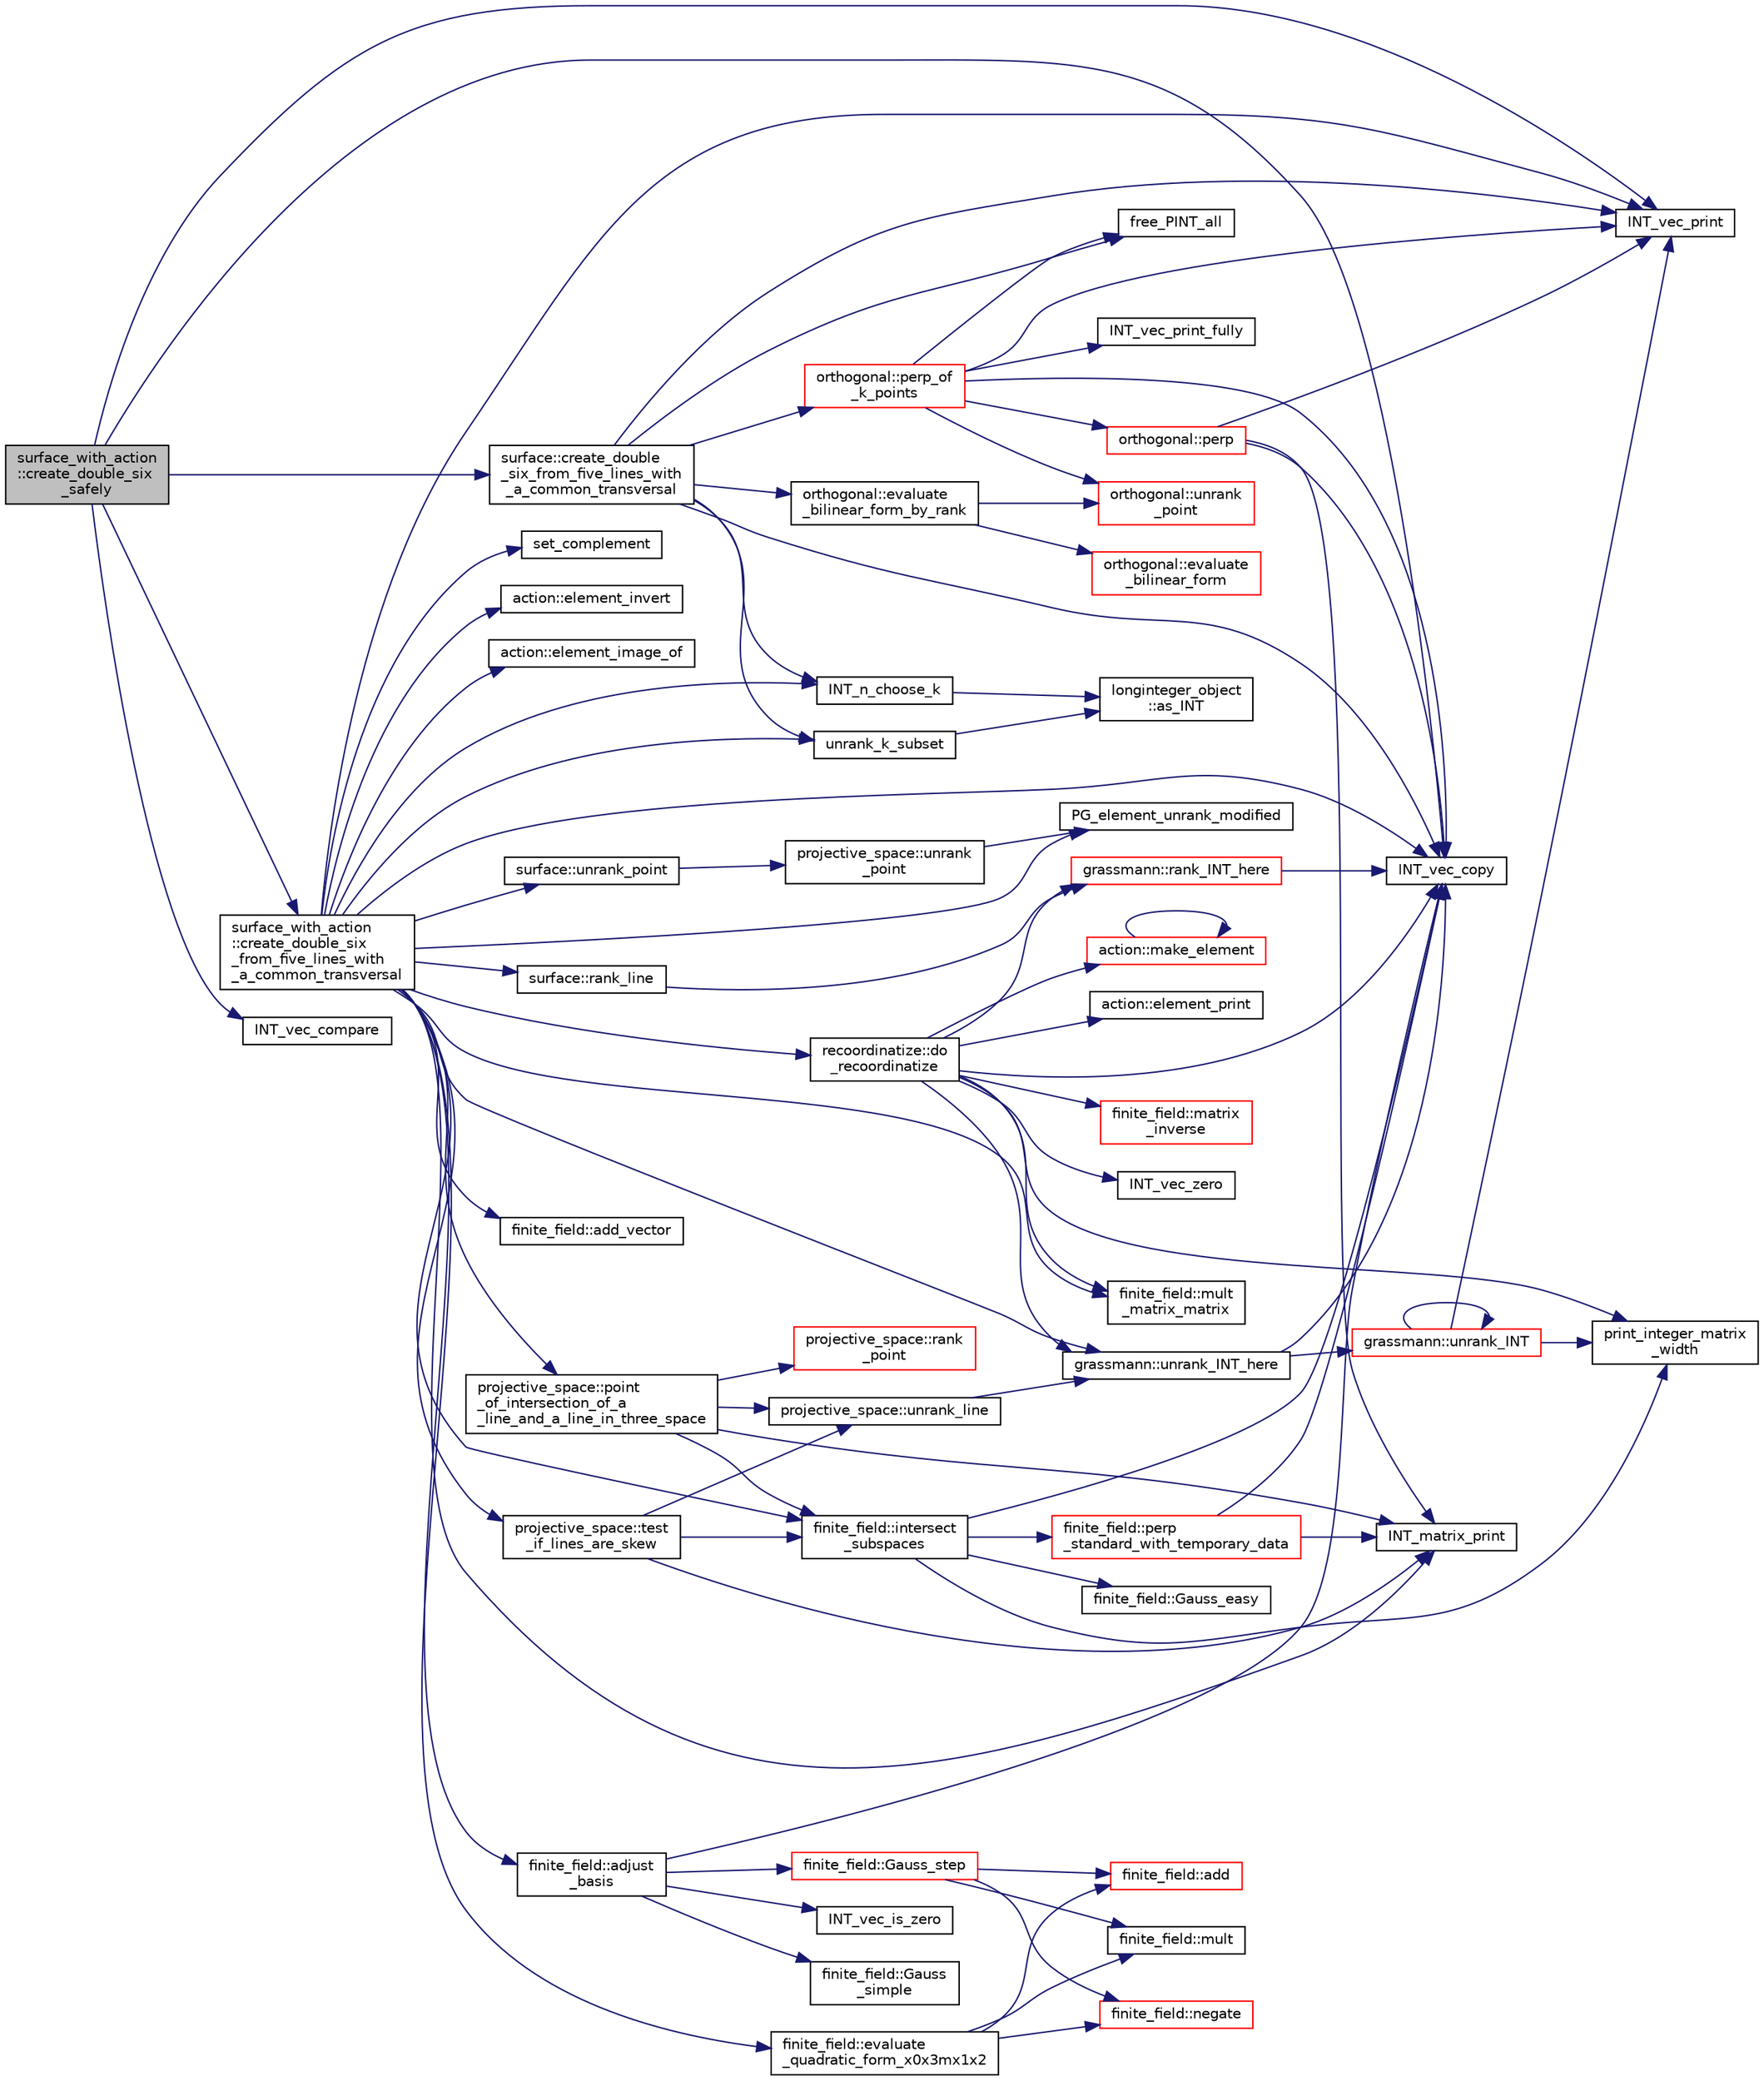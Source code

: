 digraph "surface_with_action::create_double_six_safely"
{
  edge [fontname="Helvetica",fontsize="10",labelfontname="Helvetica",labelfontsize="10"];
  node [fontname="Helvetica",fontsize="10",shape=record];
  rankdir="LR";
  Node757 [label="surface_with_action\l::create_double_six\l_safely",height=0.2,width=0.4,color="black", fillcolor="grey75", style="filled", fontcolor="black"];
  Node757 -> Node758 [color="midnightblue",fontsize="10",style="solid",fontname="Helvetica"];
  Node758 [label="INT_vec_print",height=0.2,width=0.4,color="black", fillcolor="white", style="filled",URL="$df/dbf/sajeeb_8_c.html#a79a5901af0b47dd0d694109543c027fe"];
  Node757 -> Node759 [color="midnightblue",fontsize="10",style="solid",fontname="Helvetica"];
  Node759 [label="surface_with_action\l::create_double_six\l_from_five_lines_with\l_a_common_transversal",height=0.2,width=0.4,color="black", fillcolor="white", style="filled",URL="$d8/df9/classsurface__with__action.html#a870db90931112560e814493c70f768ab"];
  Node759 -> Node758 [color="midnightblue",fontsize="10",style="solid",fontname="Helvetica"];
  Node759 -> Node760 [color="midnightblue",fontsize="10",style="solid",fontname="Helvetica"];
  Node760 [label="surface::rank_line",height=0.2,width=0.4,color="black", fillcolor="white", style="filled",URL="$d5/d88/classsurface.html#aedf6471c5c53f876530a1cc8db65b5b0"];
  Node760 -> Node761 [color="midnightblue",fontsize="10",style="solid",fontname="Helvetica"];
  Node761 [label="grassmann::rank_INT_here",height=0.2,width=0.4,color="red", fillcolor="white", style="filled",URL="$df/d02/classgrassmann.html#aaeab144aec85ec523f5a4d614a86d8d7"];
  Node761 -> Node762 [color="midnightblue",fontsize="10",style="solid",fontname="Helvetica"];
  Node762 [label="INT_vec_copy",height=0.2,width=0.4,color="black", fillcolor="white", style="filled",URL="$df/dbf/sajeeb_8_c.html#ac2d875e27e009af6ec04d17254d11075"];
  Node759 -> Node762 [color="midnightblue",fontsize="10",style="solid",fontname="Helvetica"];
  Node759 -> Node770 [color="midnightblue",fontsize="10",style="solid",fontname="Helvetica"];
  Node770 [label="projective_space::point\l_of_intersection_of_a\l_line_and_a_line_in_three_space",height=0.2,width=0.4,color="black", fillcolor="white", style="filled",URL="$d2/d17/classprojective__space.html#a305ed998300ced29ba09ca5071160a99"];
  Node770 -> Node771 [color="midnightblue",fontsize="10",style="solid",fontname="Helvetica"];
  Node771 [label="projective_space::unrank_line",height=0.2,width=0.4,color="black", fillcolor="white", style="filled",URL="$d2/d17/classprojective__space.html#abdc61b40bc8adc18628e1d3a1755dcae"];
  Node771 -> Node772 [color="midnightblue",fontsize="10",style="solid",fontname="Helvetica"];
  Node772 [label="grassmann::unrank_INT_here",height=0.2,width=0.4,color="black", fillcolor="white", style="filled",URL="$df/d02/classgrassmann.html#aa51bb30ed0feb7ad87d500b76e0b3cbe"];
  Node772 -> Node773 [color="midnightblue",fontsize="10",style="solid",fontname="Helvetica"];
  Node773 [label="grassmann::unrank_INT",height=0.2,width=0.4,color="red", fillcolor="white", style="filled",URL="$df/d02/classgrassmann.html#a32079405b95a6da2ba1420567d762d64"];
  Node773 -> Node758 [color="midnightblue",fontsize="10",style="solid",fontname="Helvetica"];
  Node773 -> Node773 [color="midnightblue",fontsize="10",style="solid",fontname="Helvetica"];
  Node773 -> Node764 [color="midnightblue",fontsize="10",style="solid",fontname="Helvetica"];
  Node764 [label="print_integer_matrix\l_width",height=0.2,width=0.4,color="black", fillcolor="white", style="filled",URL="$d5/db4/io__and__os_8h.html#aa78f3e73fc2179251bd15adbcc31573f"];
  Node772 -> Node762 [color="midnightblue",fontsize="10",style="solid",fontname="Helvetica"];
  Node770 -> Node775 [color="midnightblue",fontsize="10",style="solid",fontname="Helvetica"];
  Node775 [label="INT_matrix_print",height=0.2,width=0.4,color="black", fillcolor="white", style="filled",URL="$d5/db4/io__and__os_8h.html#afd4180a24bef3a2b584668a4eaf607ff"];
  Node770 -> Node776 [color="midnightblue",fontsize="10",style="solid",fontname="Helvetica"];
  Node776 [label="finite_field::intersect\l_subspaces",height=0.2,width=0.4,color="black", fillcolor="white", style="filled",URL="$df/d5a/classfinite__field.html#af887ed38de1b121a4260e828d069aa3e"];
  Node776 -> Node762 [color="midnightblue",fontsize="10",style="solid",fontname="Helvetica"];
  Node776 -> Node764 [color="midnightblue",fontsize="10",style="solid",fontname="Helvetica"];
  Node776 -> Node777 [color="midnightblue",fontsize="10",style="solid",fontname="Helvetica"];
  Node777 [label="finite_field::perp\l_standard_with_temporary_data",height=0.2,width=0.4,color="red", fillcolor="white", style="filled",URL="$df/d5a/classfinite__field.html#aae3cca9b5f19ae969a9c5349d14f41c0"];
  Node777 -> Node762 [color="midnightblue",fontsize="10",style="solid",fontname="Helvetica"];
  Node777 -> Node775 [color="midnightblue",fontsize="10",style="solid",fontname="Helvetica"];
  Node776 -> Node779 [color="midnightblue",fontsize="10",style="solid",fontname="Helvetica"];
  Node779 [label="finite_field::Gauss_easy",height=0.2,width=0.4,color="black", fillcolor="white", style="filled",URL="$df/d5a/classfinite__field.html#a32761bf6c4a41f24b7193352127db8e7"];
  Node770 -> Node780 [color="midnightblue",fontsize="10",style="solid",fontname="Helvetica"];
  Node780 [label="projective_space::rank\l_point",height=0.2,width=0.4,color="red", fillcolor="white", style="filled",URL="$d2/d17/classprojective__space.html#ae99e357b4a0ada3d5dcd07e13e65326a"];
  Node759 -> Node783 [color="midnightblue",fontsize="10",style="solid",fontname="Helvetica"];
  Node783 [label="INT_n_choose_k",height=0.2,width=0.4,color="black", fillcolor="white", style="filled",URL="$d2/d7c/combinatorics_8_c.html#aa74adc702e59feadb839f44c0aaec8f6"];
  Node783 -> Node784 [color="midnightblue",fontsize="10",style="solid",fontname="Helvetica"];
  Node784 [label="longinteger_object\l::as_INT",height=0.2,width=0.4,color="black", fillcolor="white", style="filled",URL="$dd/d7e/classlonginteger__object.html#afb992d4679a6741acc63c8bcba27971e"];
  Node759 -> Node785 [color="midnightblue",fontsize="10",style="solid",fontname="Helvetica"];
  Node785 [label="unrank_k_subset",height=0.2,width=0.4,color="black", fillcolor="white", style="filled",URL="$d2/d7c/combinatorics_8_c.html#a709dbec12f4da5bb02b9352d45a2c77d"];
  Node785 -> Node784 [color="midnightblue",fontsize="10",style="solid",fontname="Helvetica"];
  Node759 -> Node786 [color="midnightblue",fontsize="10",style="solid",fontname="Helvetica"];
  Node786 [label="set_complement",height=0.2,width=0.4,color="black", fillcolor="white", style="filled",URL="$d2/d7c/combinatorics_8_c.html#ab7dc77f73fc69bb15dbec52aba503c3b"];
  Node759 -> Node787 [color="midnightblue",fontsize="10",style="solid",fontname="Helvetica"];
  Node787 [label="recoordinatize::do\l_recoordinatize",height=0.2,width=0.4,color="black", fillcolor="white", style="filled",URL="$d3/d3c/classrecoordinatize.html#ae667d36625d30c780af10da96e26ab04"];
  Node787 -> Node772 [color="midnightblue",fontsize="10",style="solid",fontname="Helvetica"];
  Node787 -> Node764 [color="midnightblue",fontsize="10",style="solid",fontname="Helvetica"];
  Node787 -> Node762 [color="midnightblue",fontsize="10",style="solid",fontname="Helvetica"];
  Node787 -> Node788 [color="midnightblue",fontsize="10",style="solid",fontname="Helvetica"];
  Node788 [label="finite_field::matrix\l_inverse",height=0.2,width=0.4,color="red", fillcolor="white", style="filled",URL="$df/d5a/classfinite__field.html#a3ef088739ceac47367f4b328697726a5"];
  Node787 -> Node792 [color="midnightblue",fontsize="10",style="solid",fontname="Helvetica"];
  Node792 [label="finite_field::mult\l_matrix_matrix",height=0.2,width=0.4,color="black", fillcolor="white", style="filled",URL="$df/d5a/classfinite__field.html#a5e28706b815838d0ec34de1fa74bc3c4"];
  Node787 -> Node793 [color="midnightblue",fontsize="10",style="solid",fontname="Helvetica"];
  Node793 [label="INT_vec_zero",height=0.2,width=0.4,color="black", fillcolor="white", style="filled",URL="$df/dbf/sajeeb_8_c.html#aa8c9c7977203577026080f546fe4980f"];
  Node787 -> Node761 [color="midnightblue",fontsize="10",style="solid",fontname="Helvetica"];
  Node787 -> Node794 [color="midnightblue",fontsize="10",style="solid",fontname="Helvetica"];
  Node794 [label="action::make_element",height=0.2,width=0.4,color="red", fillcolor="white", style="filled",URL="$d2/d86/classaction.html#a920fa2a27583fb60bae10e7b282cdd1d"];
  Node794 -> Node794 [color="midnightblue",fontsize="10",style="solid",fontname="Helvetica"];
  Node787 -> Node822 [color="midnightblue",fontsize="10",style="solid",fontname="Helvetica"];
  Node822 [label="action::element_print",height=0.2,width=0.4,color="black", fillcolor="white", style="filled",URL="$d2/d86/classaction.html#ae38c3ef3c1125213733d63c6fc3c40cd"];
  Node759 -> Node823 [color="midnightblue",fontsize="10",style="solid",fontname="Helvetica"];
  Node823 [label="action::element_invert",height=0.2,width=0.4,color="black", fillcolor="white", style="filled",URL="$d2/d86/classaction.html#aa4bd01e338497714586636751fcef436"];
  Node759 -> Node824 [color="midnightblue",fontsize="10",style="solid",fontname="Helvetica"];
  Node824 [label="action::element_image_of",height=0.2,width=0.4,color="black", fillcolor="white", style="filled",URL="$d2/d86/classaction.html#ae09559d4537a048fc860f8a74a31393d"];
  Node759 -> Node825 [color="midnightblue",fontsize="10",style="solid",fontname="Helvetica"];
  Node825 [label="surface::unrank_point",height=0.2,width=0.4,color="black", fillcolor="white", style="filled",URL="$d5/d88/classsurface.html#a69c1875a5c1c69b9ad81a277dd99a0b3"];
  Node825 -> Node826 [color="midnightblue",fontsize="10",style="solid",fontname="Helvetica"];
  Node826 [label="projective_space::unrank\l_point",height=0.2,width=0.4,color="black", fillcolor="white", style="filled",URL="$d2/d17/classprojective__space.html#a3cb7917af4c5f1590b660d4bf907e0fa"];
  Node826 -> Node827 [color="midnightblue",fontsize="10",style="solid",fontname="Helvetica"];
  Node827 [label="PG_element_unrank_modified",height=0.2,width=0.4,color="black", fillcolor="white", style="filled",URL="$d4/d67/geometry_8h.html#a83ae9b605d496f6a90345303f6efae64"];
  Node759 -> Node828 [color="midnightblue",fontsize="10",style="solid",fontname="Helvetica"];
  Node828 [label="finite_field::evaluate\l_quadratic_form_x0x3mx1x2",height=0.2,width=0.4,color="black", fillcolor="white", style="filled",URL="$df/d5a/classfinite__field.html#ab436e91e99a542d5e3dee5cd5f68e63a"];
  Node828 -> Node809 [color="midnightblue",fontsize="10",style="solid",fontname="Helvetica"];
  Node809 [label="finite_field::add",height=0.2,width=0.4,color="red", fillcolor="white", style="filled",URL="$df/d5a/classfinite__field.html#a8f12328a27500f3c7be0c849ebbc9d14"];
  Node828 -> Node798 [color="midnightblue",fontsize="10",style="solid",fontname="Helvetica"];
  Node798 [label="finite_field::mult",height=0.2,width=0.4,color="black", fillcolor="white", style="filled",URL="$df/d5a/classfinite__field.html#a24fb5917aa6d4d656fd855b7f44a13b0"];
  Node828 -> Node829 [color="midnightblue",fontsize="10",style="solid",fontname="Helvetica"];
  Node829 [label="finite_field::negate",height=0.2,width=0.4,color="red", fillcolor="white", style="filled",URL="$df/d5a/classfinite__field.html#aa9d798298f25d4a9262b5bc5f1733e31"];
  Node759 -> Node772 [color="midnightblue",fontsize="10",style="solid",fontname="Helvetica"];
  Node759 -> Node775 [color="midnightblue",fontsize="10",style="solid",fontname="Helvetica"];
  Node759 -> Node830 [color="midnightblue",fontsize="10",style="solid",fontname="Helvetica"];
  Node830 [label="finite_field::adjust\l_basis",height=0.2,width=0.4,color="black", fillcolor="white", style="filled",URL="$df/d5a/classfinite__field.html#a0c88772c704cf766ce8b758ab6cc1886"];
  Node830 -> Node762 [color="midnightblue",fontsize="10",style="solid",fontname="Helvetica"];
  Node830 -> Node831 [color="midnightblue",fontsize="10",style="solid",fontname="Helvetica"];
  Node831 [label="finite_field::Gauss\l_simple",height=0.2,width=0.4,color="black", fillcolor="white", style="filled",URL="$df/d5a/classfinite__field.html#aba4950590e24a1ce323f292cf47b3307"];
  Node830 -> Node832 [color="midnightblue",fontsize="10",style="solid",fontname="Helvetica"];
  Node832 [label="finite_field::Gauss_step",height=0.2,width=0.4,color="red", fillcolor="white", style="filled",URL="$df/d5a/classfinite__field.html#a888228cd0bdf000bd4d44cf4d1ad62ce"];
  Node832 -> Node829 [color="midnightblue",fontsize="10",style="solid",fontname="Helvetica"];
  Node832 -> Node798 [color="midnightblue",fontsize="10",style="solid",fontname="Helvetica"];
  Node832 -> Node809 [color="midnightblue",fontsize="10",style="solid",fontname="Helvetica"];
  Node830 -> Node834 [color="midnightblue",fontsize="10",style="solid",fontname="Helvetica"];
  Node834 [label="INT_vec_is_zero",height=0.2,width=0.4,color="black", fillcolor="white", style="filled",URL="$d5/de2/foundations_2data__structures_2data__structures_8h.html#acfa3be3f07348e1f24254c1c04ff2b4a"];
  Node759 -> Node792 [color="midnightblue",fontsize="10",style="solid",fontname="Helvetica"];
  Node759 -> Node835 [color="midnightblue",fontsize="10",style="solid",fontname="Helvetica"];
  Node835 [label="finite_field::add_vector",height=0.2,width=0.4,color="black", fillcolor="white", style="filled",URL="$df/d5a/classfinite__field.html#a23252c462d48cc21895de6fcc0cbb59f"];
  Node759 -> Node776 [color="midnightblue",fontsize="10",style="solid",fontname="Helvetica"];
  Node759 -> Node827 [color="midnightblue",fontsize="10",style="solid",fontname="Helvetica"];
  Node759 -> Node836 [color="midnightblue",fontsize="10",style="solid",fontname="Helvetica"];
  Node836 [label="projective_space::test\l_if_lines_are_skew",height=0.2,width=0.4,color="black", fillcolor="white", style="filled",URL="$d2/d17/classprojective__space.html#a457f5ec2cc5848dd96f8936d9e33186b"];
  Node836 -> Node771 [color="midnightblue",fontsize="10",style="solid",fontname="Helvetica"];
  Node836 -> Node775 [color="midnightblue",fontsize="10",style="solid",fontname="Helvetica"];
  Node836 -> Node776 [color="midnightblue",fontsize="10",style="solid",fontname="Helvetica"];
  Node757 -> Node837 [color="midnightblue",fontsize="10",style="solid",fontname="Helvetica"];
  Node837 [label="surface::create_double\l_six_from_five_lines_with\l_a_common_transversal",height=0.2,width=0.4,color="black", fillcolor="white", style="filled",URL="$d5/d88/classsurface.html#a6d8fafa386893521305e016011d55673"];
  Node837 -> Node758 [color="midnightblue",fontsize="10",style="solid",fontname="Helvetica"];
  Node837 -> Node838 [color="midnightblue",fontsize="10",style="solid",fontname="Helvetica"];
  Node838 [label="orthogonal::evaluate\l_bilinear_form_by_rank",height=0.2,width=0.4,color="black", fillcolor="white", style="filled",URL="$d7/daa/classorthogonal.html#ab4f6117f55f6fbd0fb2bd8b4c8d981bf"];
  Node838 -> Node839 [color="midnightblue",fontsize="10",style="solid",fontname="Helvetica"];
  Node839 [label="orthogonal::unrank\l_point",height=0.2,width=0.4,color="red", fillcolor="white", style="filled",URL="$d7/daa/classorthogonal.html#ab655117100f7c66c19817b84ac5ac0a0"];
  Node838 -> Node861 [color="midnightblue",fontsize="10",style="solid",fontname="Helvetica"];
  Node861 [label="orthogonal::evaluate\l_bilinear_form",height=0.2,width=0.4,color="red", fillcolor="white", style="filled",URL="$d7/daa/classorthogonal.html#a1cb22ce04ab60e22852f610ec3fe5c98"];
  Node837 -> Node783 [color="midnightblue",fontsize="10",style="solid",fontname="Helvetica"];
  Node837 -> Node785 [color="midnightblue",fontsize="10",style="solid",fontname="Helvetica"];
  Node837 -> Node865 [color="midnightblue",fontsize="10",style="solid",fontname="Helvetica"];
  Node865 [label="orthogonal::perp_of\l_k_points",height=0.2,width=0.4,color="red", fillcolor="white", style="filled",URL="$d7/daa/classorthogonal.html#a6a92a4680dc76bb289141fc5c765f5fb"];
  Node865 -> Node758 [color="midnightblue",fontsize="10",style="solid",fontname="Helvetica"];
  Node865 -> Node839 [color="midnightblue",fontsize="10",style="solid",fontname="Helvetica"];
  Node865 -> Node866 [color="midnightblue",fontsize="10",style="solid",fontname="Helvetica"];
  Node866 [label="orthogonal::perp",height=0.2,width=0.4,color="red", fillcolor="white", style="filled",URL="$d7/daa/classorthogonal.html#ae80e0fa8d1e8caddb9afbb466e3d3189"];
  Node866 -> Node758 [color="midnightblue",fontsize="10",style="solid",fontname="Helvetica"];
  Node866 -> Node775 [color="midnightblue",fontsize="10",style="solid",fontname="Helvetica"];
  Node866 -> Node762 [color="midnightblue",fontsize="10",style="solid",fontname="Helvetica"];
  Node865 -> Node1034 [color="midnightblue",fontsize="10",style="solid",fontname="Helvetica"];
  Node1034 [label="INT_vec_print_fully",height=0.2,width=0.4,color="black", fillcolor="white", style="filled",URL="$df/dbf/sajeeb_8_c.html#aff2e5a86c89315b7cec22a5a77f94a25"];
  Node865 -> Node762 [color="midnightblue",fontsize="10",style="solid",fontname="Helvetica"];
  Node865 -> Node1038 [color="midnightblue",fontsize="10",style="solid",fontname="Helvetica"];
  Node1038 [label="free_PINT_all",height=0.2,width=0.4,color="black", fillcolor="white", style="filled",URL="$d5/db4/io__and__os_8h.html#a8c74577588c4d669d8858633dd2f0b98"];
  Node837 -> Node762 [color="midnightblue",fontsize="10",style="solid",fontname="Helvetica"];
  Node837 -> Node1038 [color="midnightblue",fontsize="10",style="solid",fontname="Helvetica"];
  Node757 -> Node878 [color="midnightblue",fontsize="10",style="solid",fontname="Helvetica"];
  Node878 [label="INT_vec_compare",height=0.2,width=0.4,color="black", fillcolor="white", style="filled",URL="$d5/de2/foundations_2data__structures_2data__structures_8h.html#ac1a17fca23fb4a338aef8547a4c2fded"];
  Node757 -> Node762 [color="midnightblue",fontsize="10",style="solid",fontname="Helvetica"];
}
